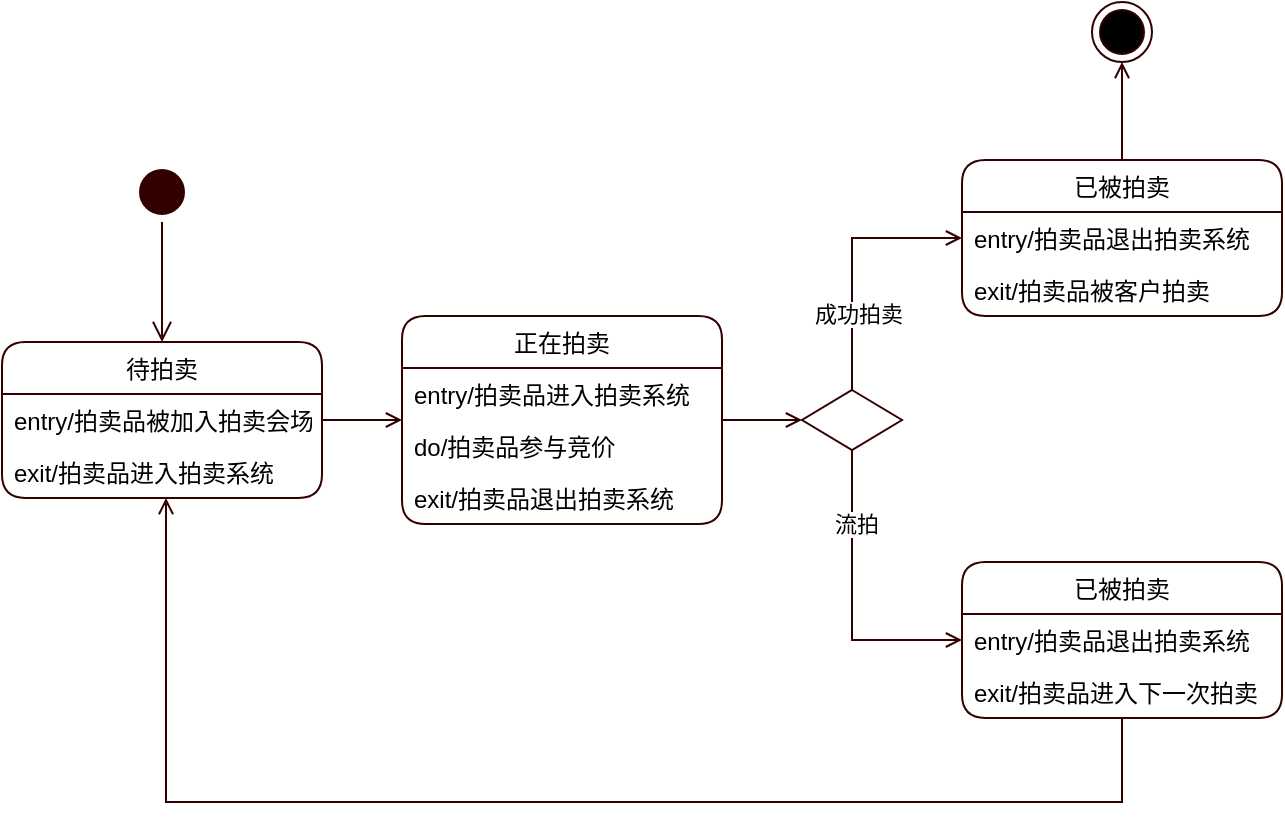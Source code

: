 <mxfile version="20.2.8" type="device"><diagram id="iMMNz8PDOeVaqFtkPDpo" name="第 1 页"><mxGraphModel dx="1018" dy="690" grid="1" gridSize="10" guides="1" tooltips="1" connect="1" arrows="1" fold="1" page="1" pageScale="1" pageWidth="827" pageHeight="1169" math="0" shadow="0"><root><mxCell id="0"/><mxCell id="1" parent="0"/><mxCell id="Rm4LUqaPYzWh5ladQe61-1" value="" style="ellipse;html=1;shape=endState;fillColor=#000000;strokeColor=#330000;strokeWidth=1;sketch=0;" vertex="1" parent="1"><mxGeometry x="625" y="160" width="30" height="30" as="geometry"/></mxCell><mxCell id="Rm4LUqaPYzWh5ladQe61-2" value="" style="ellipse;html=1;shape=startState;fillColor=#330000;strokeColor=#330000;strokeWidth=1;gradientColor=none;sketch=0;" vertex="1" parent="1"><mxGeometry x="145" y="240" width="30" height="30" as="geometry"/></mxCell><mxCell id="Rm4LUqaPYzWh5ladQe61-3" value="" style="edgeStyle=orthogonalEdgeStyle;html=1;verticalAlign=bottom;endArrow=open;endSize=8;strokeColor=#330000;rounded=0;" edge="1" source="Rm4LUqaPYzWh5ladQe61-2" parent="1" target="Rm4LUqaPYzWh5ladQe61-8"><mxGeometry relative="1" as="geometry"><mxPoint x="175" y="330" as="targetPoint"/></mxGeometry></mxCell><mxCell id="Rm4LUqaPYzWh5ladQe61-8" value="待拍卖" style="swimlane;fontStyle=0;childLayout=stackLayout;horizontal=1;startSize=26;fillColor=none;horizontalStack=0;resizeParent=1;resizeParentMax=0;resizeLast=0;collapsible=1;marginBottom=0;sketch=0;strokeColor=#330000;strokeWidth=1;rounded=1;glass=0;" vertex="1" parent="1"><mxGeometry x="80" y="330" width="160" height="78" as="geometry"/></mxCell><mxCell id="Rm4LUqaPYzWh5ladQe61-9" value="entry/拍卖品被加入拍卖会场" style="text;strokeColor=none;fillColor=none;align=left;verticalAlign=top;spacingLeft=4;spacingRight=4;overflow=hidden;rotatable=0;points=[[0,0.5],[1,0.5]];portConstraint=eastwest;sketch=1;strokeWidth=1;" vertex="1" parent="Rm4LUqaPYzWh5ladQe61-8"><mxGeometry y="26" width="160" height="26" as="geometry"/></mxCell><mxCell id="Rm4LUqaPYzWh5ladQe61-10" value="exit/拍卖品进入拍卖系统" style="text;strokeColor=none;fillColor=none;align=left;verticalAlign=top;spacingLeft=4;spacingRight=4;overflow=hidden;rotatable=0;points=[[0,0.5],[1,0.5]];portConstraint=eastwest;sketch=1;strokeWidth=1;" vertex="1" parent="Rm4LUqaPYzWh5ladQe61-8"><mxGeometry y="52" width="160" height="26" as="geometry"/></mxCell><mxCell id="Rm4LUqaPYzWh5ladQe61-25" value="" style="edgeStyle=orthogonalEdgeStyle;rounded=0;orthogonalLoop=1;jettySize=auto;html=1;strokeColor=#330000;endArrow=open;endFill=0;" edge="1" parent="1" source="Rm4LUqaPYzWh5ladQe61-15" target="Rm4LUqaPYzWh5ladQe61-24"><mxGeometry relative="1" as="geometry"/></mxCell><mxCell id="Rm4LUqaPYzWh5ladQe61-15" value="正在拍卖" style="swimlane;fontStyle=0;childLayout=stackLayout;horizontal=1;startSize=26;fillColor=none;horizontalStack=0;resizeParent=1;resizeParentMax=0;resizeLast=0;collapsible=1;marginBottom=0;sketch=0;strokeColor=#330000;strokeWidth=1;rounded=1;glass=0;" vertex="1" parent="1"><mxGeometry x="280" y="317" width="160" height="104" as="geometry"/></mxCell><mxCell id="Rm4LUqaPYzWh5ladQe61-16" value="entry/拍卖品进入拍卖系统" style="text;strokeColor=none;fillColor=none;align=left;verticalAlign=top;spacingLeft=4;spacingRight=4;overflow=hidden;rotatable=0;points=[[0,0.5],[1,0.5]];portConstraint=eastwest;sketch=1;strokeWidth=1;" vertex="1" parent="Rm4LUqaPYzWh5ladQe61-15"><mxGeometry y="26" width="160" height="26" as="geometry"/></mxCell><mxCell id="Rm4LUqaPYzWh5ladQe61-19" value="do/拍卖品参与竞价" style="text;strokeColor=none;fillColor=none;align=left;verticalAlign=top;spacingLeft=4;spacingRight=4;overflow=hidden;rotatable=0;points=[[0,0.5],[1,0.5]];portConstraint=eastwest;sketch=1;strokeWidth=1;" vertex="1" parent="Rm4LUqaPYzWh5ladQe61-15"><mxGeometry y="52" width="160" height="26" as="geometry"/></mxCell><mxCell id="Rm4LUqaPYzWh5ladQe61-17" value="exit/拍卖品退出拍卖系统" style="text;strokeColor=none;fillColor=none;align=left;verticalAlign=top;spacingLeft=4;spacingRight=4;overflow=hidden;rotatable=0;points=[[0,0.5],[1,0.5]];portConstraint=eastwest;sketch=1;strokeWidth=1;" vertex="1" parent="Rm4LUqaPYzWh5ladQe61-15"><mxGeometry y="78" width="160" height="26" as="geometry"/></mxCell><mxCell id="Rm4LUqaPYzWh5ladQe61-18" style="edgeStyle=orthogonalEdgeStyle;rounded=0;orthogonalLoop=1;jettySize=auto;html=1;exitX=1;exitY=0.5;exitDx=0;exitDy=0;strokeColor=#330000;endArrow=open;endFill=0;" edge="1" parent="1" source="Rm4LUqaPYzWh5ladQe61-9" target="Rm4LUqaPYzWh5ladQe61-15"><mxGeometry relative="1" as="geometry"/></mxCell><mxCell id="Rm4LUqaPYzWh5ladQe61-28" value="" style="edgeStyle=orthogonalEdgeStyle;rounded=0;orthogonalLoop=1;jettySize=auto;html=1;strokeColor=#330000;endArrow=open;endFill=0;" edge="1" parent="1" source="Rm4LUqaPYzWh5ladQe61-20" target="Rm4LUqaPYzWh5ladQe61-1"><mxGeometry relative="1" as="geometry"/></mxCell><mxCell id="Rm4LUqaPYzWh5ladQe61-20" value="已被拍卖" style="swimlane;fontStyle=0;childLayout=stackLayout;horizontal=1;startSize=26;fillColor=none;horizontalStack=0;resizeParent=1;resizeParentMax=0;resizeLast=0;collapsible=1;marginBottom=0;sketch=0;strokeColor=#330000;strokeWidth=1;rounded=1;glass=0;" vertex="1" parent="1"><mxGeometry x="560" y="239" width="160" height="78" as="geometry"/></mxCell><mxCell id="Rm4LUqaPYzWh5ladQe61-21" value="entry/拍卖品退出拍卖系统" style="text;strokeColor=none;fillColor=none;align=left;verticalAlign=top;spacingLeft=4;spacingRight=4;overflow=hidden;rotatable=0;points=[[0,0.5],[1,0.5]];portConstraint=eastwest;sketch=1;strokeWidth=1;" vertex="1" parent="Rm4LUqaPYzWh5ladQe61-20"><mxGeometry y="26" width="160" height="26" as="geometry"/></mxCell><mxCell id="Rm4LUqaPYzWh5ladQe61-22" value="exit/拍卖品被客户拍卖" style="text;strokeColor=none;fillColor=none;align=left;verticalAlign=top;spacingLeft=4;spacingRight=4;overflow=hidden;rotatable=0;points=[[0,0.5],[1,0.5]];portConstraint=eastwest;sketch=1;strokeWidth=1;" vertex="1" parent="Rm4LUqaPYzWh5ladQe61-20"><mxGeometry y="52" width="160" height="26" as="geometry"/></mxCell><mxCell id="Rm4LUqaPYzWh5ladQe61-27" style="edgeStyle=orthogonalEdgeStyle;rounded=0;orthogonalLoop=1;jettySize=auto;html=1;exitX=0.5;exitY=0;exitDx=0;exitDy=0;entryX=0;entryY=0.5;entryDx=0;entryDy=0;strokeColor=#330000;endArrow=open;endFill=0;" edge="1" parent="1" source="Rm4LUqaPYzWh5ladQe61-24" target="Rm4LUqaPYzWh5ladQe61-20"><mxGeometry relative="1" as="geometry"/></mxCell><mxCell id="Rm4LUqaPYzWh5ladQe61-29" value="成功拍卖" style="edgeLabel;html=1;align=center;verticalAlign=middle;resizable=0;points=[];" vertex="1" connectable="0" parent="Rm4LUqaPYzWh5ladQe61-27"><mxGeometry x="-0.415" y="-3" relative="1" as="geometry"><mxPoint as="offset"/></mxGeometry></mxCell><mxCell id="Rm4LUqaPYzWh5ladQe61-33" style="edgeStyle=orthogonalEdgeStyle;rounded=0;orthogonalLoop=1;jettySize=auto;html=1;exitX=0.5;exitY=1;exitDx=0;exitDy=0;entryX=0;entryY=0.5;entryDx=0;entryDy=0;strokeColor=#330000;endArrow=open;endFill=0;" edge="1" parent="1" source="Rm4LUqaPYzWh5ladQe61-24" target="Rm4LUqaPYzWh5ladQe61-31"><mxGeometry relative="1" as="geometry"/></mxCell><mxCell id="Rm4LUqaPYzWh5ladQe61-34" value="流拍" style="edgeLabel;html=1;align=center;verticalAlign=middle;resizable=0;points=[];" vertex="1" connectable="0" parent="Rm4LUqaPYzWh5ladQe61-33"><mxGeometry x="-0.507" y="2" relative="1" as="geometry"><mxPoint as="offset"/></mxGeometry></mxCell><mxCell id="Rm4LUqaPYzWh5ladQe61-24" value="" style="rhombus;whiteSpace=wrap;html=1;rounded=0;glass=0;sketch=0;strokeColor=#330000;strokeWidth=1;fillColor=none;gradientColor=none;" vertex="1" parent="1"><mxGeometry x="480" y="354" width="50" height="30" as="geometry"/></mxCell><mxCell id="Rm4LUqaPYzWh5ladQe61-35" style="edgeStyle=orthogonalEdgeStyle;rounded=0;orthogonalLoop=1;jettySize=auto;html=1;strokeColor=#330000;endArrow=open;endFill=0;" edge="1" parent="1" source="Rm4LUqaPYzWh5ladQe61-30" target="Rm4LUqaPYzWh5ladQe61-8"><mxGeometry relative="1" as="geometry"><Array as="points"><mxPoint x="640" y="560"/><mxPoint x="162" y="560"/></Array></mxGeometry></mxCell><mxCell id="Rm4LUqaPYzWh5ladQe61-30" value="已被拍卖" style="swimlane;fontStyle=0;childLayout=stackLayout;horizontal=1;startSize=26;fillColor=none;horizontalStack=0;resizeParent=1;resizeParentMax=0;resizeLast=0;collapsible=1;marginBottom=0;sketch=0;strokeColor=#330000;strokeWidth=1;rounded=1;glass=0;" vertex="1" parent="1"><mxGeometry x="560" y="440" width="160" height="78" as="geometry"/></mxCell><mxCell id="Rm4LUqaPYzWh5ladQe61-31" value="entry/拍卖品退出拍卖系统" style="text;strokeColor=none;fillColor=none;align=left;verticalAlign=top;spacingLeft=4;spacingRight=4;overflow=hidden;rotatable=0;points=[[0,0.5],[1,0.5]];portConstraint=eastwest;sketch=1;strokeWidth=1;" vertex="1" parent="Rm4LUqaPYzWh5ladQe61-30"><mxGeometry y="26" width="160" height="26" as="geometry"/></mxCell><mxCell id="Rm4LUqaPYzWh5ladQe61-32" value="exit/拍卖品进入下一次拍卖" style="text;strokeColor=none;fillColor=none;align=left;verticalAlign=top;spacingLeft=4;spacingRight=4;overflow=hidden;rotatable=0;points=[[0,0.5],[1,0.5]];portConstraint=eastwest;sketch=1;strokeWidth=1;" vertex="1" parent="Rm4LUqaPYzWh5ladQe61-30"><mxGeometry y="52" width="160" height="26" as="geometry"/></mxCell></root></mxGraphModel></diagram></mxfile>